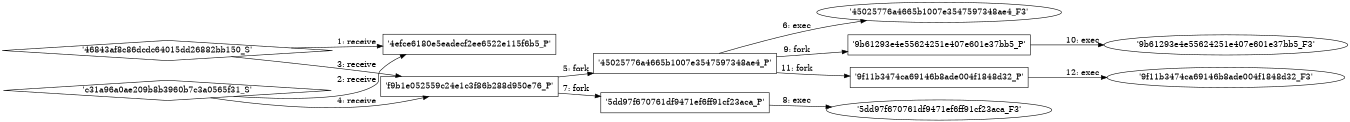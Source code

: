 digraph "D:\Learning\Paper\apt\基于CTI的攻击预警\Dataset\攻击图\ASGfromALLCTI\How Microsoft Defender for IoT can secure your IoT devices.dot" {
rankdir="LR"
size="9"
fixedsize="false"
splines="true"
nodesep=0.3
ranksep=0
fontsize=10
overlap="scalexy"
engine= "neato"
	"'4efce6180e5eadecf2ee6522e115f6b5_P'" [node_type=Process shape=box]
	"'46843af8c86dcdc64015dd26882bb150_S'" [node_type=Socket shape=diamond]
	"'46843af8c86dcdc64015dd26882bb150_S'" -> "'4efce6180e5eadecf2ee6522e115f6b5_P'" [label="1: receive"]
	"'4efce6180e5eadecf2ee6522e115f6b5_P'" [node_type=Process shape=box]
	"'c31a96a0ae209b8b3960b7c3a0565f31_S'" [node_type=Socket shape=diamond]
	"'c31a96a0ae209b8b3960b7c3a0565f31_S'" -> "'4efce6180e5eadecf2ee6522e115f6b5_P'" [label="2: receive"]
	"'f9b1e052559c24e1c3f86b288d950e76_P'" [node_type=Process shape=box]
	"'46843af8c86dcdc64015dd26882bb150_S'" [node_type=Socket shape=diamond]
	"'46843af8c86dcdc64015dd26882bb150_S'" -> "'f9b1e052559c24e1c3f86b288d950e76_P'" [label="3: receive"]
	"'f9b1e052559c24e1c3f86b288d950e76_P'" [node_type=Process shape=box]
	"'c31a96a0ae209b8b3960b7c3a0565f31_S'" [node_type=Socket shape=diamond]
	"'c31a96a0ae209b8b3960b7c3a0565f31_S'" -> "'f9b1e052559c24e1c3f86b288d950e76_P'" [label="4: receive"]
	"'f9b1e052559c24e1c3f86b288d950e76_P'" [node_type=Process shape=box]
	"'45025776a4665b1007e3547597348ae4_P'" [node_type=Process shape=box]
	"'f9b1e052559c24e1c3f86b288d950e76_P'" -> "'45025776a4665b1007e3547597348ae4_P'" [label="5: fork"]
	"'45025776a4665b1007e3547597348ae4_P'" [node_type=Process shape=box]
	"'45025776a4665b1007e3547597348ae4_F3'" [node_type=File shape=ellipse]
	"'45025776a4665b1007e3547597348ae4_P'" -> "'45025776a4665b1007e3547597348ae4_F3'" [label="6: exec"]
	"'f9b1e052559c24e1c3f86b288d950e76_P'" [node_type=Process shape=box]
	"'5dd97f670761df9471ef6ff91cf23aca_P'" [node_type=Process shape=box]
	"'f9b1e052559c24e1c3f86b288d950e76_P'" -> "'5dd97f670761df9471ef6ff91cf23aca_P'" [label="7: fork"]
	"'5dd97f670761df9471ef6ff91cf23aca_P'" [node_type=Process shape=box]
	"'5dd97f670761df9471ef6ff91cf23aca_F3'" [node_type=File shape=ellipse]
	"'5dd97f670761df9471ef6ff91cf23aca_P'" -> "'5dd97f670761df9471ef6ff91cf23aca_F3'" [label="8: exec"]
	"'45025776a4665b1007e3547597348ae4_P'" [node_type=Process shape=box]
	"'9b61293e4e55624251e407e601e37bb5_P'" [node_type=Process shape=box]
	"'45025776a4665b1007e3547597348ae4_P'" -> "'9b61293e4e55624251e407e601e37bb5_P'" [label="9: fork"]
	"'9b61293e4e55624251e407e601e37bb5_P'" [node_type=Process shape=box]
	"'9b61293e4e55624251e407e601e37bb5_F3'" [node_type=File shape=ellipse]
	"'9b61293e4e55624251e407e601e37bb5_P'" -> "'9b61293e4e55624251e407e601e37bb5_F3'" [label="10: exec"]
	"'45025776a4665b1007e3547597348ae4_P'" [node_type=Process shape=box]
	"'9f11b3474ca69146b8ade004f1848d32_P'" [node_type=Process shape=box]
	"'45025776a4665b1007e3547597348ae4_P'" -> "'9f11b3474ca69146b8ade004f1848d32_P'" [label="11: fork"]
	"'9f11b3474ca69146b8ade004f1848d32_P'" [node_type=Process shape=box]
	"'9f11b3474ca69146b8ade004f1848d32_F3'" [node_type=File shape=ellipse]
	"'9f11b3474ca69146b8ade004f1848d32_P'" -> "'9f11b3474ca69146b8ade004f1848d32_F3'" [label="12: exec"]
}
